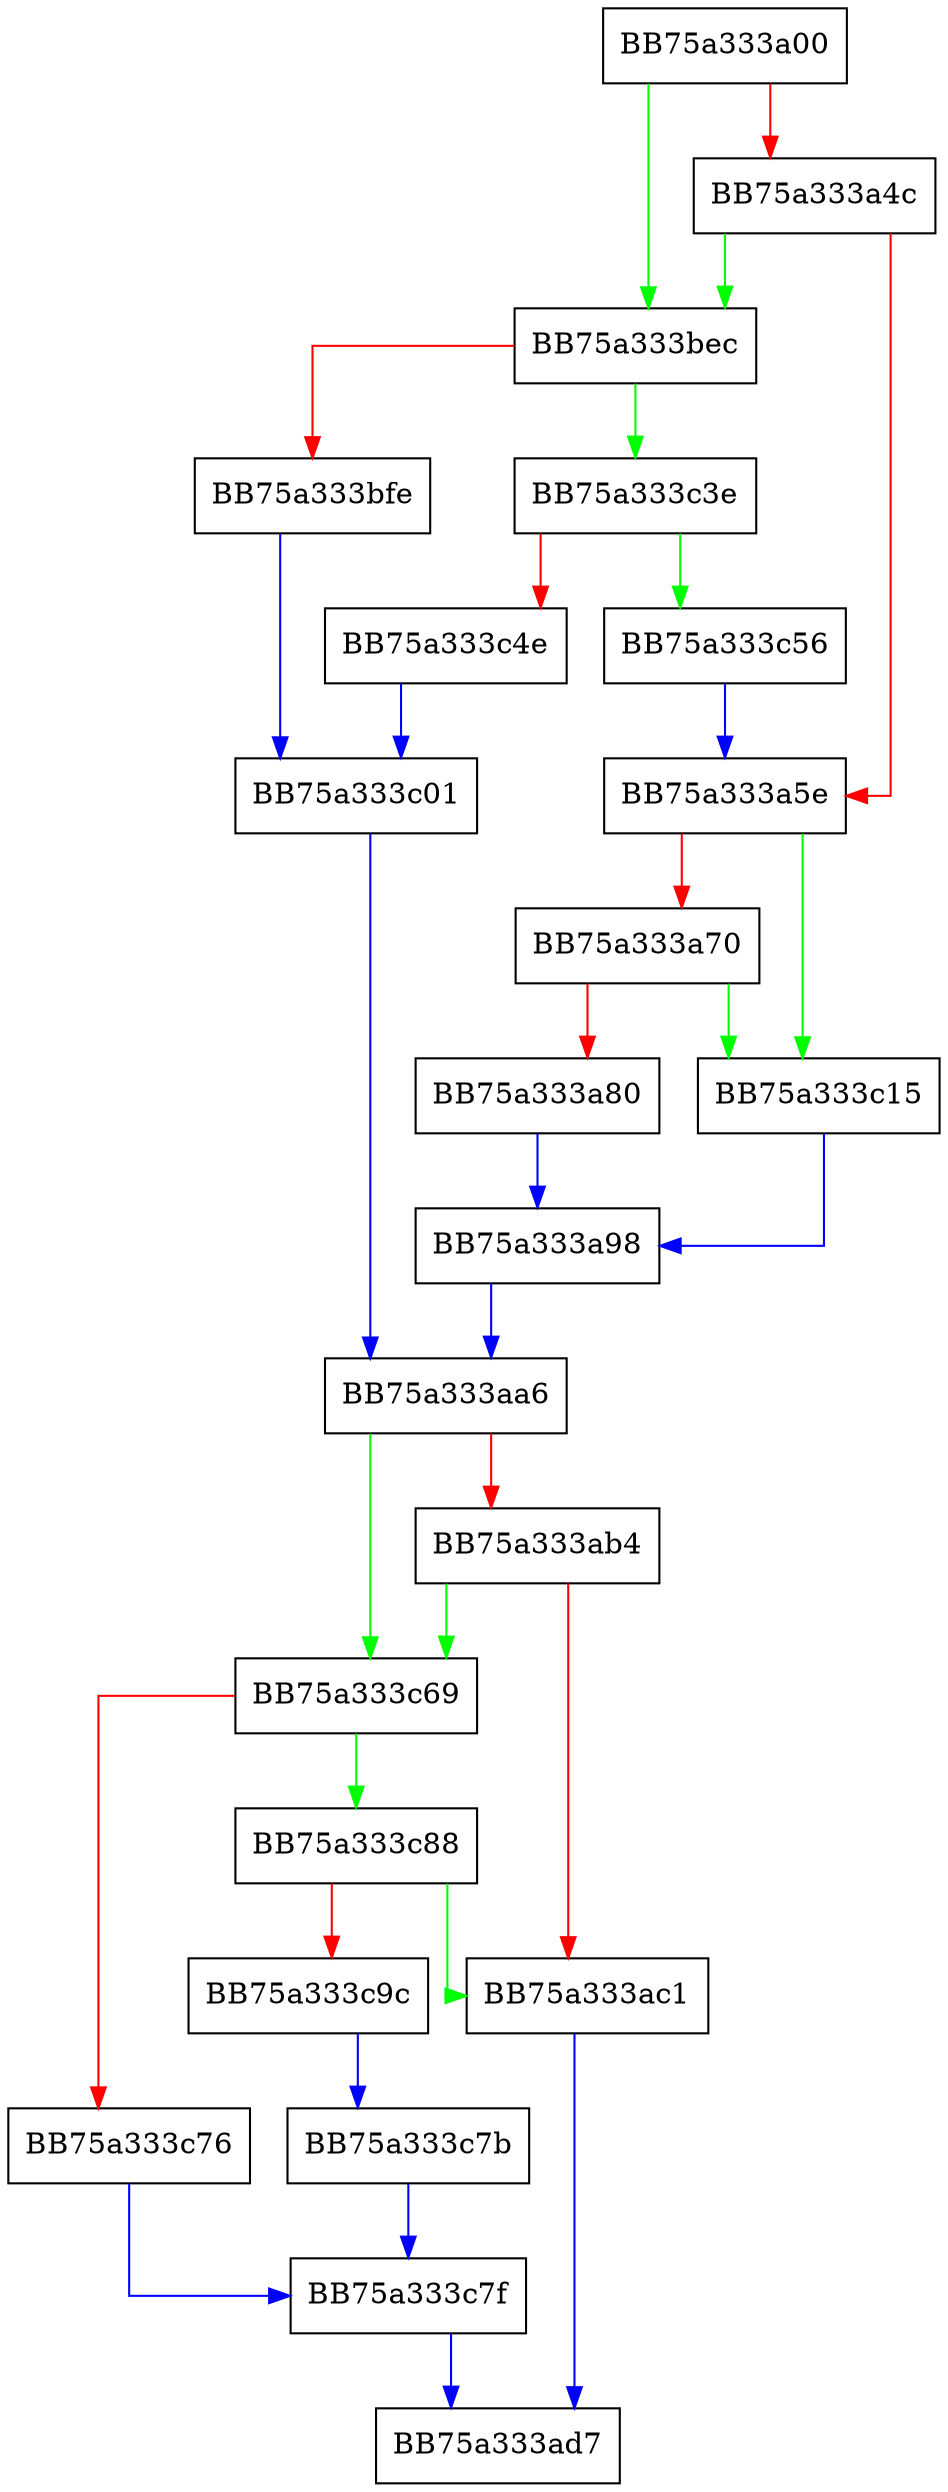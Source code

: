 digraph jmp_Ap {
  node [shape="box"];
  graph [splines=ortho];
  BB75a333a00 -> BB75a333bec [color="green"];
  BB75a333a00 -> BB75a333a4c [color="red"];
  BB75a333a4c -> BB75a333bec [color="green"];
  BB75a333a4c -> BB75a333a5e [color="red"];
  BB75a333a5e -> BB75a333c15 [color="green"];
  BB75a333a5e -> BB75a333a70 [color="red"];
  BB75a333a70 -> BB75a333c15 [color="green"];
  BB75a333a70 -> BB75a333a80 [color="red"];
  BB75a333a80 -> BB75a333a98 [color="blue"];
  BB75a333a98 -> BB75a333aa6 [color="blue"];
  BB75a333aa6 -> BB75a333c69 [color="green"];
  BB75a333aa6 -> BB75a333ab4 [color="red"];
  BB75a333ab4 -> BB75a333c69 [color="green"];
  BB75a333ab4 -> BB75a333ac1 [color="red"];
  BB75a333ac1 -> BB75a333ad7 [color="blue"];
  BB75a333bec -> BB75a333c3e [color="green"];
  BB75a333bec -> BB75a333bfe [color="red"];
  BB75a333bfe -> BB75a333c01 [color="blue"];
  BB75a333c01 -> BB75a333aa6 [color="blue"];
  BB75a333c15 -> BB75a333a98 [color="blue"];
  BB75a333c3e -> BB75a333c56 [color="green"];
  BB75a333c3e -> BB75a333c4e [color="red"];
  BB75a333c4e -> BB75a333c01 [color="blue"];
  BB75a333c56 -> BB75a333a5e [color="blue"];
  BB75a333c69 -> BB75a333c88 [color="green"];
  BB75a333c69 -> BB75a333c76 [color="red"];
  BB75a333c76 -> BB75a333c7f [color="blue"];
  BB75a333c7b -> BB75a333c7f [color="blue"];
  BB75a333c7f -> BB75a333ad7 [color="blue"];
  BB75a333c88 -> BB75a333ac1 [color="green"];
  BB75a333c88 -> BB75a333c9c [color="red"];
  BB75a333c9c -> BB75a333c7b [color="blue"];
}